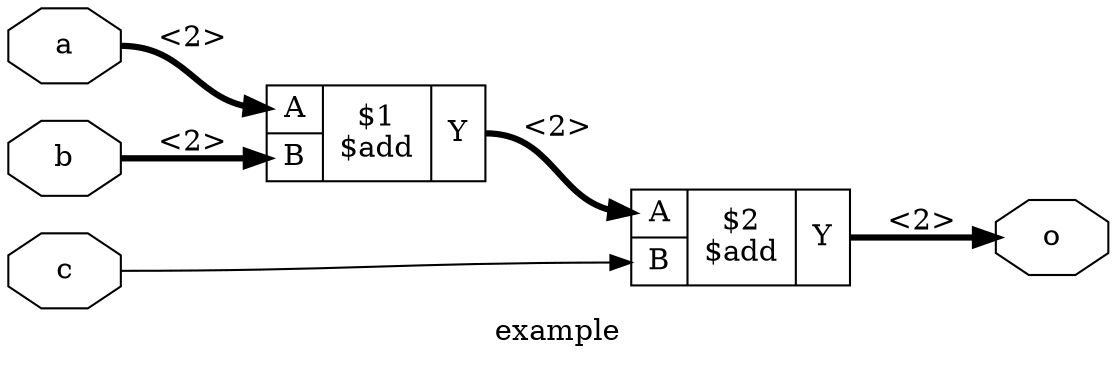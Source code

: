 digraph "example" {
label="example";
rankdir="LR";
remincross=true;
n2 [ shape=octagon, label="a", color="black", fontcolor="black" ];
n3 [ shape=octagon, label="b", color="black", fontcolor="black" ];
n4 [ shape=octagon, label="c", color="black", fontcolor="black" ];
n5 [ shape=octagon, label="o", color="black", fontcolor="black" ];
{ rank="source"; n2; n3; n4;}
{ rank="sink"; n5;}
c9 [ shape=record, label="{{<p6> A|<p7> B}|$1\n$add|{<p8> Y}}" ];
c10 [ shape=record, label="{{<p6> A|<p7> B}|$2\n$add|{<p8> Y}}" ];
c9:p8:e -> c10:p6:w [color="black", style="setlinewidth(3)", label="<2>"];
n2:e -> c9:p6:w [color="black", style="setlinewidth(3)", label="<2>"];
n3:e -> c9:p7:w [color="black", style="setlinewidth(3)", label="<2>"];
n4:e -> c10:p7:w [color="black", label=""];
c10:p8:e -> n5:w [color="black", style="setlinewidth(3)", label="<2>"];
}
